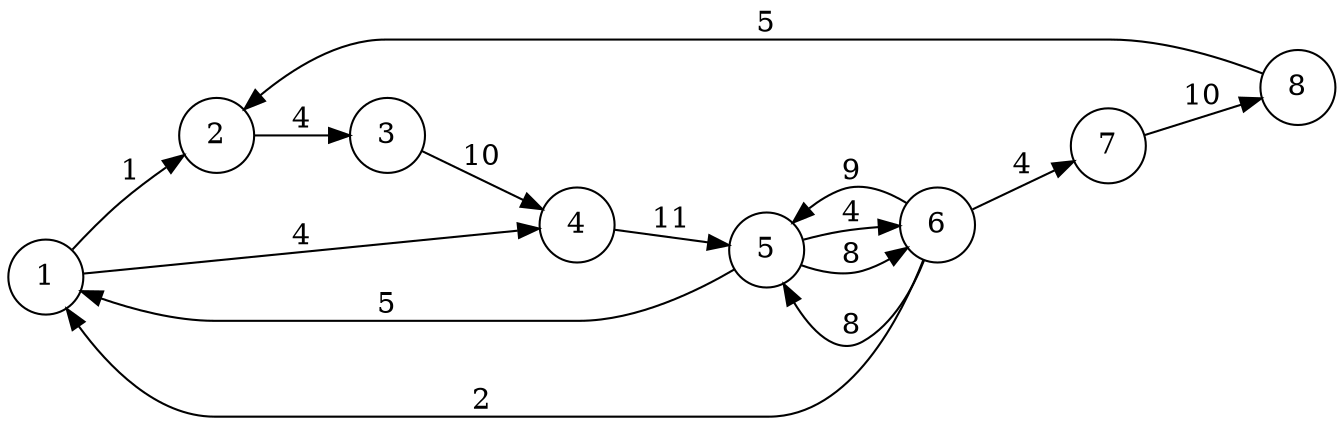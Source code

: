 digraph path_graph {
 	rankdir=LR; 
	node [shape = circle];
	1 -> 2 [ label = "1" ];
	2 -> 3 [ label = "4" ];
	3 -> 4 [ label = "10" ];
	4 -> 5 [ label = "11" ];
	5 -> 6 [ label = "4" ];
	6 -> 7 [ label = "4" ];
	7 -> 8 [ label = "10" ];
	6 -> 5 [ label = "8" ];
	8 -> 2 [ label = "5" ];
	1 -> 4 [ label = "4" ];
	5 -> 1 [ label = "5" ];
	6 -> 5 [ label = "9" ];
	6 -> 1 [ label = "2" ];
	5 -> 6 [ label = "8" ];
}